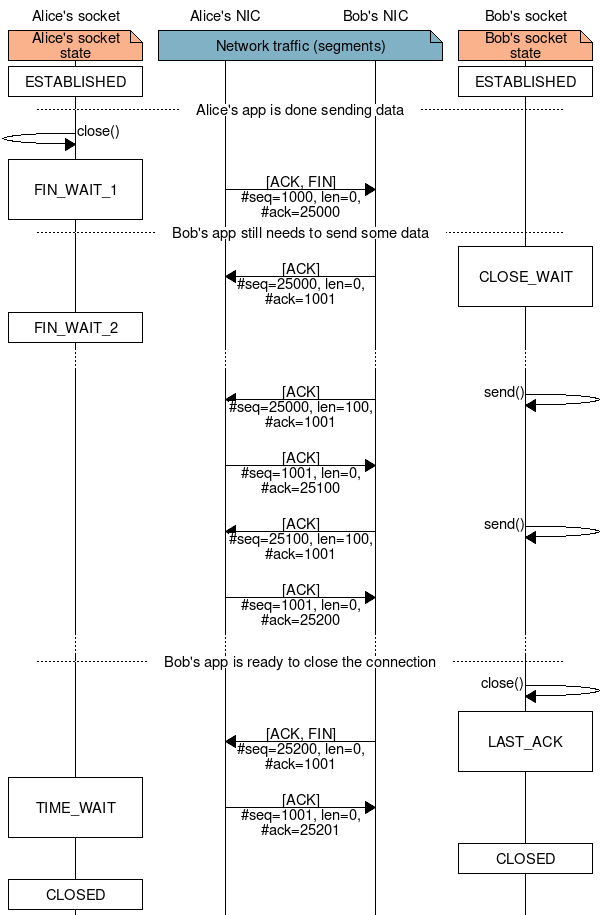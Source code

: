 msc {
  arcgradient = 0, width=600;
 
 A[label="Alice's socket"], 
 Adev[label="Alice's NIC"],
 Bdev[label="Bob's NIC"],
 B[label="Bob's socket"];

 A note A [label="Alice's socket state",textbgcolor="#f9b28c"],
 Adev note Bdev [label="Network traffic (segments)",textbgcolor="#80b1c5"],
 B note B [label="Bob's socket state",textbgcolor="#f9b28c"]
 ;


 A box A [label="ESTABLISHED"],
 B box B [label="ESTABLISHED"];
 
 --- [label="    Alice's app is done sending data    "];
 
 A => A [label="close()"];
 
 A box A [label="FIN_WAIT_1"],
 Adev => Bdev [label="\n[ACK, FIN]\n#seq=1000, len=0,\n#ack=25000"];
 
 --- [label="    Bob's app still needs to send some data    "];
 
 B box B [label="CLOSE_WAIT"],
  Bdev => Adev [label="\n[ACK]\n#seq=25000, len=0,\n#ack=1001"];
A box A [label="FIN_WAIT_2"];
  
 ...;
 B => B [label="send()"],
 Bdev => Adev [label="\n[ACK]\n#seq=25000, len=100,\n#ack=1001"];
 Adev => Bdev [label="\n[ACK]\n#seq=1001, len=0,\n#ack=25100"];
 
 B => B [label="send()"],
 Bdev => Adev [label="\n[ACK]\n#seq=25100, len=100,\n#ack=1001"];
 Adev => Bdev [label="\n[ACK]\n#seq=1001, len=0,\n#ack=25200"];
 ...;
 
 --- [label="    Bob's app is ready to close the connection    "];
 
 B => B [label="close()"];
 
 B box B [label="LAST_ACK"],
 Bdev => Adev [label="\n[ACK, FIN]\n#seq=25200, len=0,\n#ack=1001"];
 A box A [label="TIME_WAIT"],
 Adev => Bdev [label="\n[ACK]\n#seq=1001, len=0,\n#ack=25201"];
 
 B box B [label="CLOSED"];
 
 A box A [label="CLOSED"];
}

